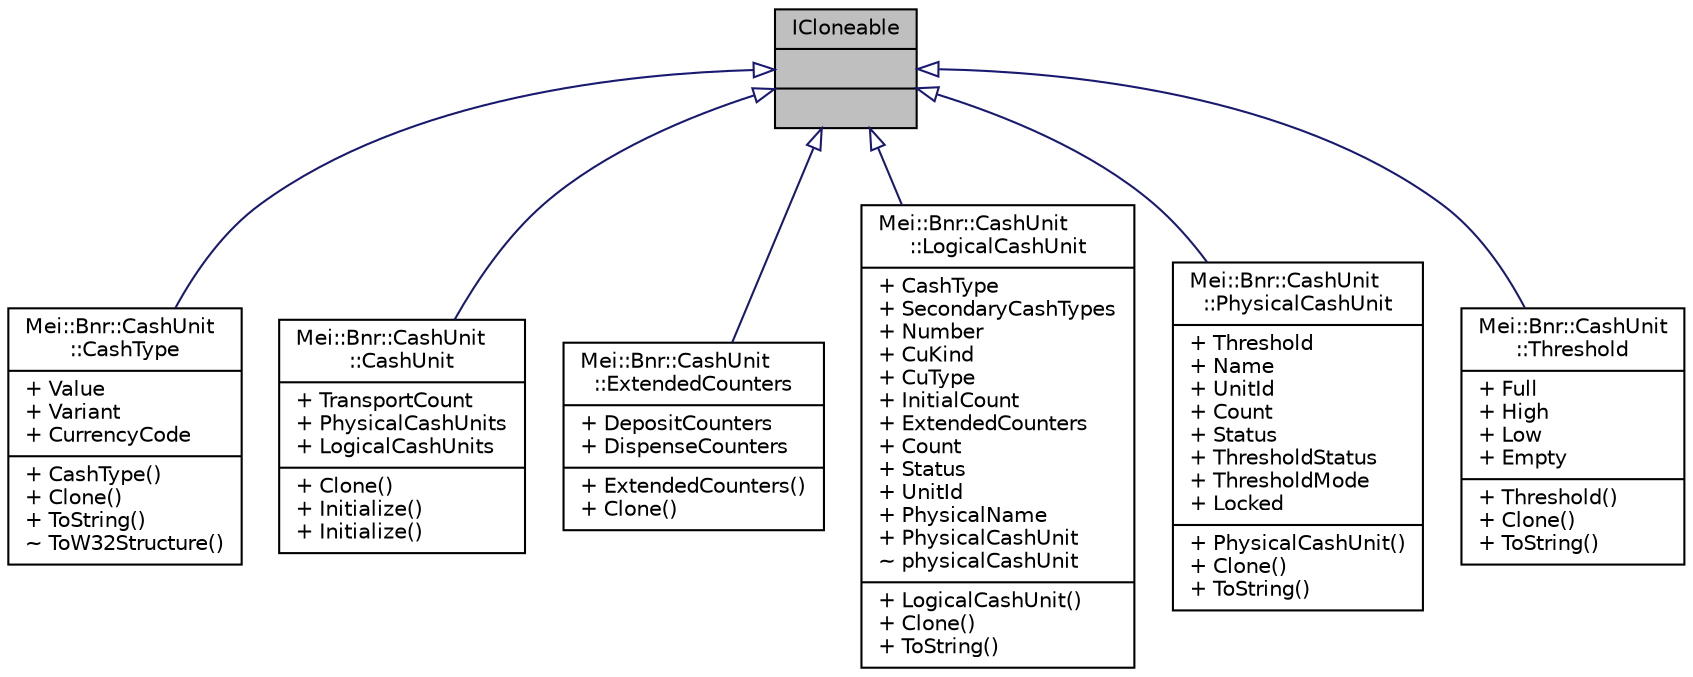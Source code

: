digraph "ICloneable"
{
  edge [fontname="Helvetica",fontsize="10",labelfontname="Helvetica",labelfontsize="10"];
  node [fontname="Helvetica",fontsize="10",shape=record];
  Node1 [label="{ICloneable\n||}",height=0.2,width=0.4,color="black", fillcolor="grey75", style="filled", fontcolor="black"];
  Node1 -> Node2 [dir="back",color="midnightblue",fontsize="10",style="solid",arrowtail="onormal",fontname="Helvetica"];
  Node2 [label="{Mei::Bnr::CashUnit\l::CashType\n|+ Value\l+ Variant\l+ CurrencyCode\l|+ CashType()\l+ Clone()\l+ ToString()\l~ ToW32Structure()\l}",height=0.2,width=0.4,color="black", fillcolor="white", style="filled",URL="$a00026.html",tooltip="CashType class "];
  Node1 -> Node3 [dir="back",color="midnightblue",fontsize="10",style="solid",arrowtail="onormal",fontname="Helvetica"];
  Node3 [label="{Mei::Bnr::CashUnit\l::CashUnit\n|+ TransportCount\l+ PhysicalCashUnits\l+ LogicalCashUnits\l|+ Clone()\l+ Initialize()\l+ Initialize()\l}",height=0.2,width=0.4,color="black", fillcolor="white", style="filled",URL="$a00027.html",tooltip="CashUnit "];
  Node1 -> Node4 [dir="back",color="midnightblue",fontsize="10",style="solid",arrowtail="onormal",fontname="Helvetica"];
  Node4 [label="{Mei::Bnr::CashUnit\l::ExtendedCounters\n|+ DepositCounters\l+ DispenseCounters\l|+ ExtendedCounters()\l+ Clone()\l}",height=0.2,width=0.4,color="black", fillcolor="white", style="filled",URL="$a00030.html",tooltip="ExtendedCounters "];
  Node1 -> Node5 [dir="back",color="midnightblue",fontsize="10",style="solid",arrowtail="onormal",fontname="Helvetica"];
  Node5 [label="{Mei::Bnr::CashUnit\l::LogicalCashUnit\n|+ CashType\l+ SecondaryCashTypes\l+ Number\l+ CuKind\l+ CuType\l+ InitialCount\l+ ExtendedCounters\l+ Count\l+ Status\l+ UnitId\l+ PhysicalName\l+ PhysicalCashUnit\l~ physicalCashUnit\l|+ LogicalCashUnit()\l+ Clone()\l+ ToString()\l}",height=0.2,width=0.4,color="black", fillcolor="white", style="filled",URL="$a00031.html",tooltip="LogicalCashUnit "];
  Node1 -> Node6 [dir="back",color="midnightblue",fontsize="10",style="solid",arrowtail="onormal",fontname="Helvetica"];
  Node6 [label="{Mei::Bnr::CashUnit\l::PhysicalCashUnit\n|+ Threshold\l+ Name\l+ UnitId\l+ Count\l+ Status\l+ ThresholdStatus\l+ ThresholdMode\l+ Locked\l|+ PhysicalCashUnit()\l+ Clone()\l+ ToString()\l}",height=0.2,width=0.4,color="black", fillcolor="white", style="filled",URL="$a00032.html",tooltip="PhysicalCashUnit "];
  Node1 -> Node7 [dir="back",color="midnightblue",fontsize="10",style="solid",arrowtail="onormal",fontname="Helvetica"];
  Node7 [label="{Mei::Bnr::CashUnit\l::Threshold\n|+ Full\l+ High\l+ Low\l+ Empty\l|+ Threshold()\l+ Clone()\l+ ToString()\l}",height=0.2,width=0.4,color="black", fillcolor="white", style="filled",URL="$a00034.html",tooltip="Threshold "];
}
